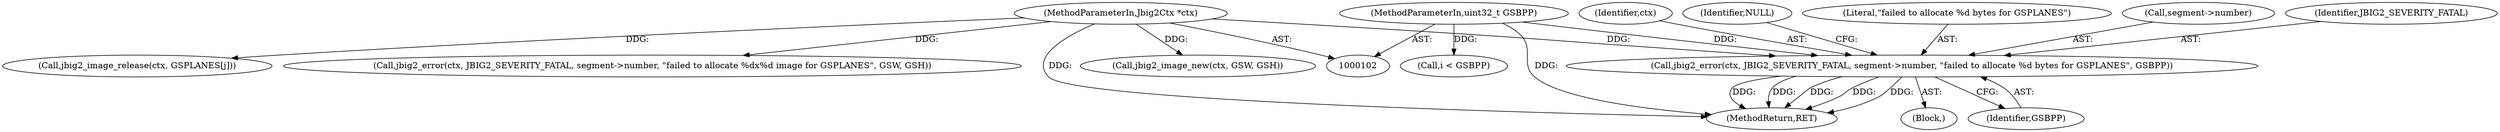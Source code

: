 digraph "0_ghostscript_e698d5c11d27212aa1098bc5b1673a3378563092_1@pointer" {
"1000145" [label="(Call,jbig2_error(ctx, JBIG2_SEVERITY_FATAL, segment->number, \"failed to allocate %d bytes for GSPLANES\", GSBPP))"];
"1000103" [label="(MethodParameterIn,Jbig2Ctx *ctx)"];
"1000110" [label="(MethodParameterIn,uint32_t GSBPP)"];
"1000146" [label="(Identifier,ctx)"];
"1000154" [label="(Identifier,NULL)"];
"1000201" [label="(Call,jbig2_image_release(ctx, GSPLANES[j]))"];
"1000180" [label="(Call,jbig2_error(ctx, JBIG2_SEVERITY_FATAL, segment->number, \"failed to allocate %dx%d image for GSPLANES\", GSW, GSH))"];
"1000152" [label="(Identifier,GSBPP)"];
"1000213" [label="(MethodReturn,RET)"];
"1000159" [label="(Call,i < GSBPP)"];
"1000145" [label="(Call,jbig2_error(ctx, JBIG2_SEVERITY_FATAL, segment->number, \"failed to allocate %d bytes for GSPLANES\", GSBPP))"];
"1000110" [label="(MethodParameterIn,uint32_t GSBPP)"];
"1000103" [label="(MethodParameterIn,Jbig2Ctx *ctx)"];
"1000151" [label="(Literal,\"failed to allocate %d bytes for GSPLANES\")"];
"1000148" [label="(Call,segment->number)"];
"1000147" [label="(Identifier,JBIG2_SEVERITY_FATAL)"];
"1000169" [label="(Call,jbig2_image_new(ctx, GSW, GSH))"];
"1000144" [label="(Block,)"];
"1000145" -> "1000144"  [label="AST: "];
"1000145" -> "1000152"  [label="CFG: "];
"1000146" -> "1000145"  [label="AST: "];
"1000147" -> "1000145"  [label="AST: "];
"1000148" -> "1000145"  [label="AST: "];
"1000151" -> "1000145"  [label="AST: "];
"1000152" -> "1000145"  [label="AST: "];
"1000154" -> "1000145"  [label="CFG: "];
"1000145" -> "1000213"  [label="DDG: "];
"1000145" -> "1000213"  [label="DDG: "];
"1000145" -> "1000213"  [label="DDG: "];
"1000145" -> "1000213"  [label="DDG: "];
"1000145" -> "1000213"  [label="DDG: "];
"1000103" -> "1000145"  [label="DDG: "];
"1000110" -> "1000145"  [label="DDG: "];
"1000103" -> "1000102"  [label="AST: "];
"1000103" -> "1000213"  [label="DDG: "];
"1000103" -> "1000169"  [label="DDG: "];
"1000103" -> "1000180"  [label="DDG: "];
"1000103" -> "1000201"  [label="DDG: "];
"1000110" -> "1000102"  [label="AST: "];
"1000110" -> "1000213"  [label="DDG: "];
"1000110" -> "1000159"  [label="DDG: "];
}
